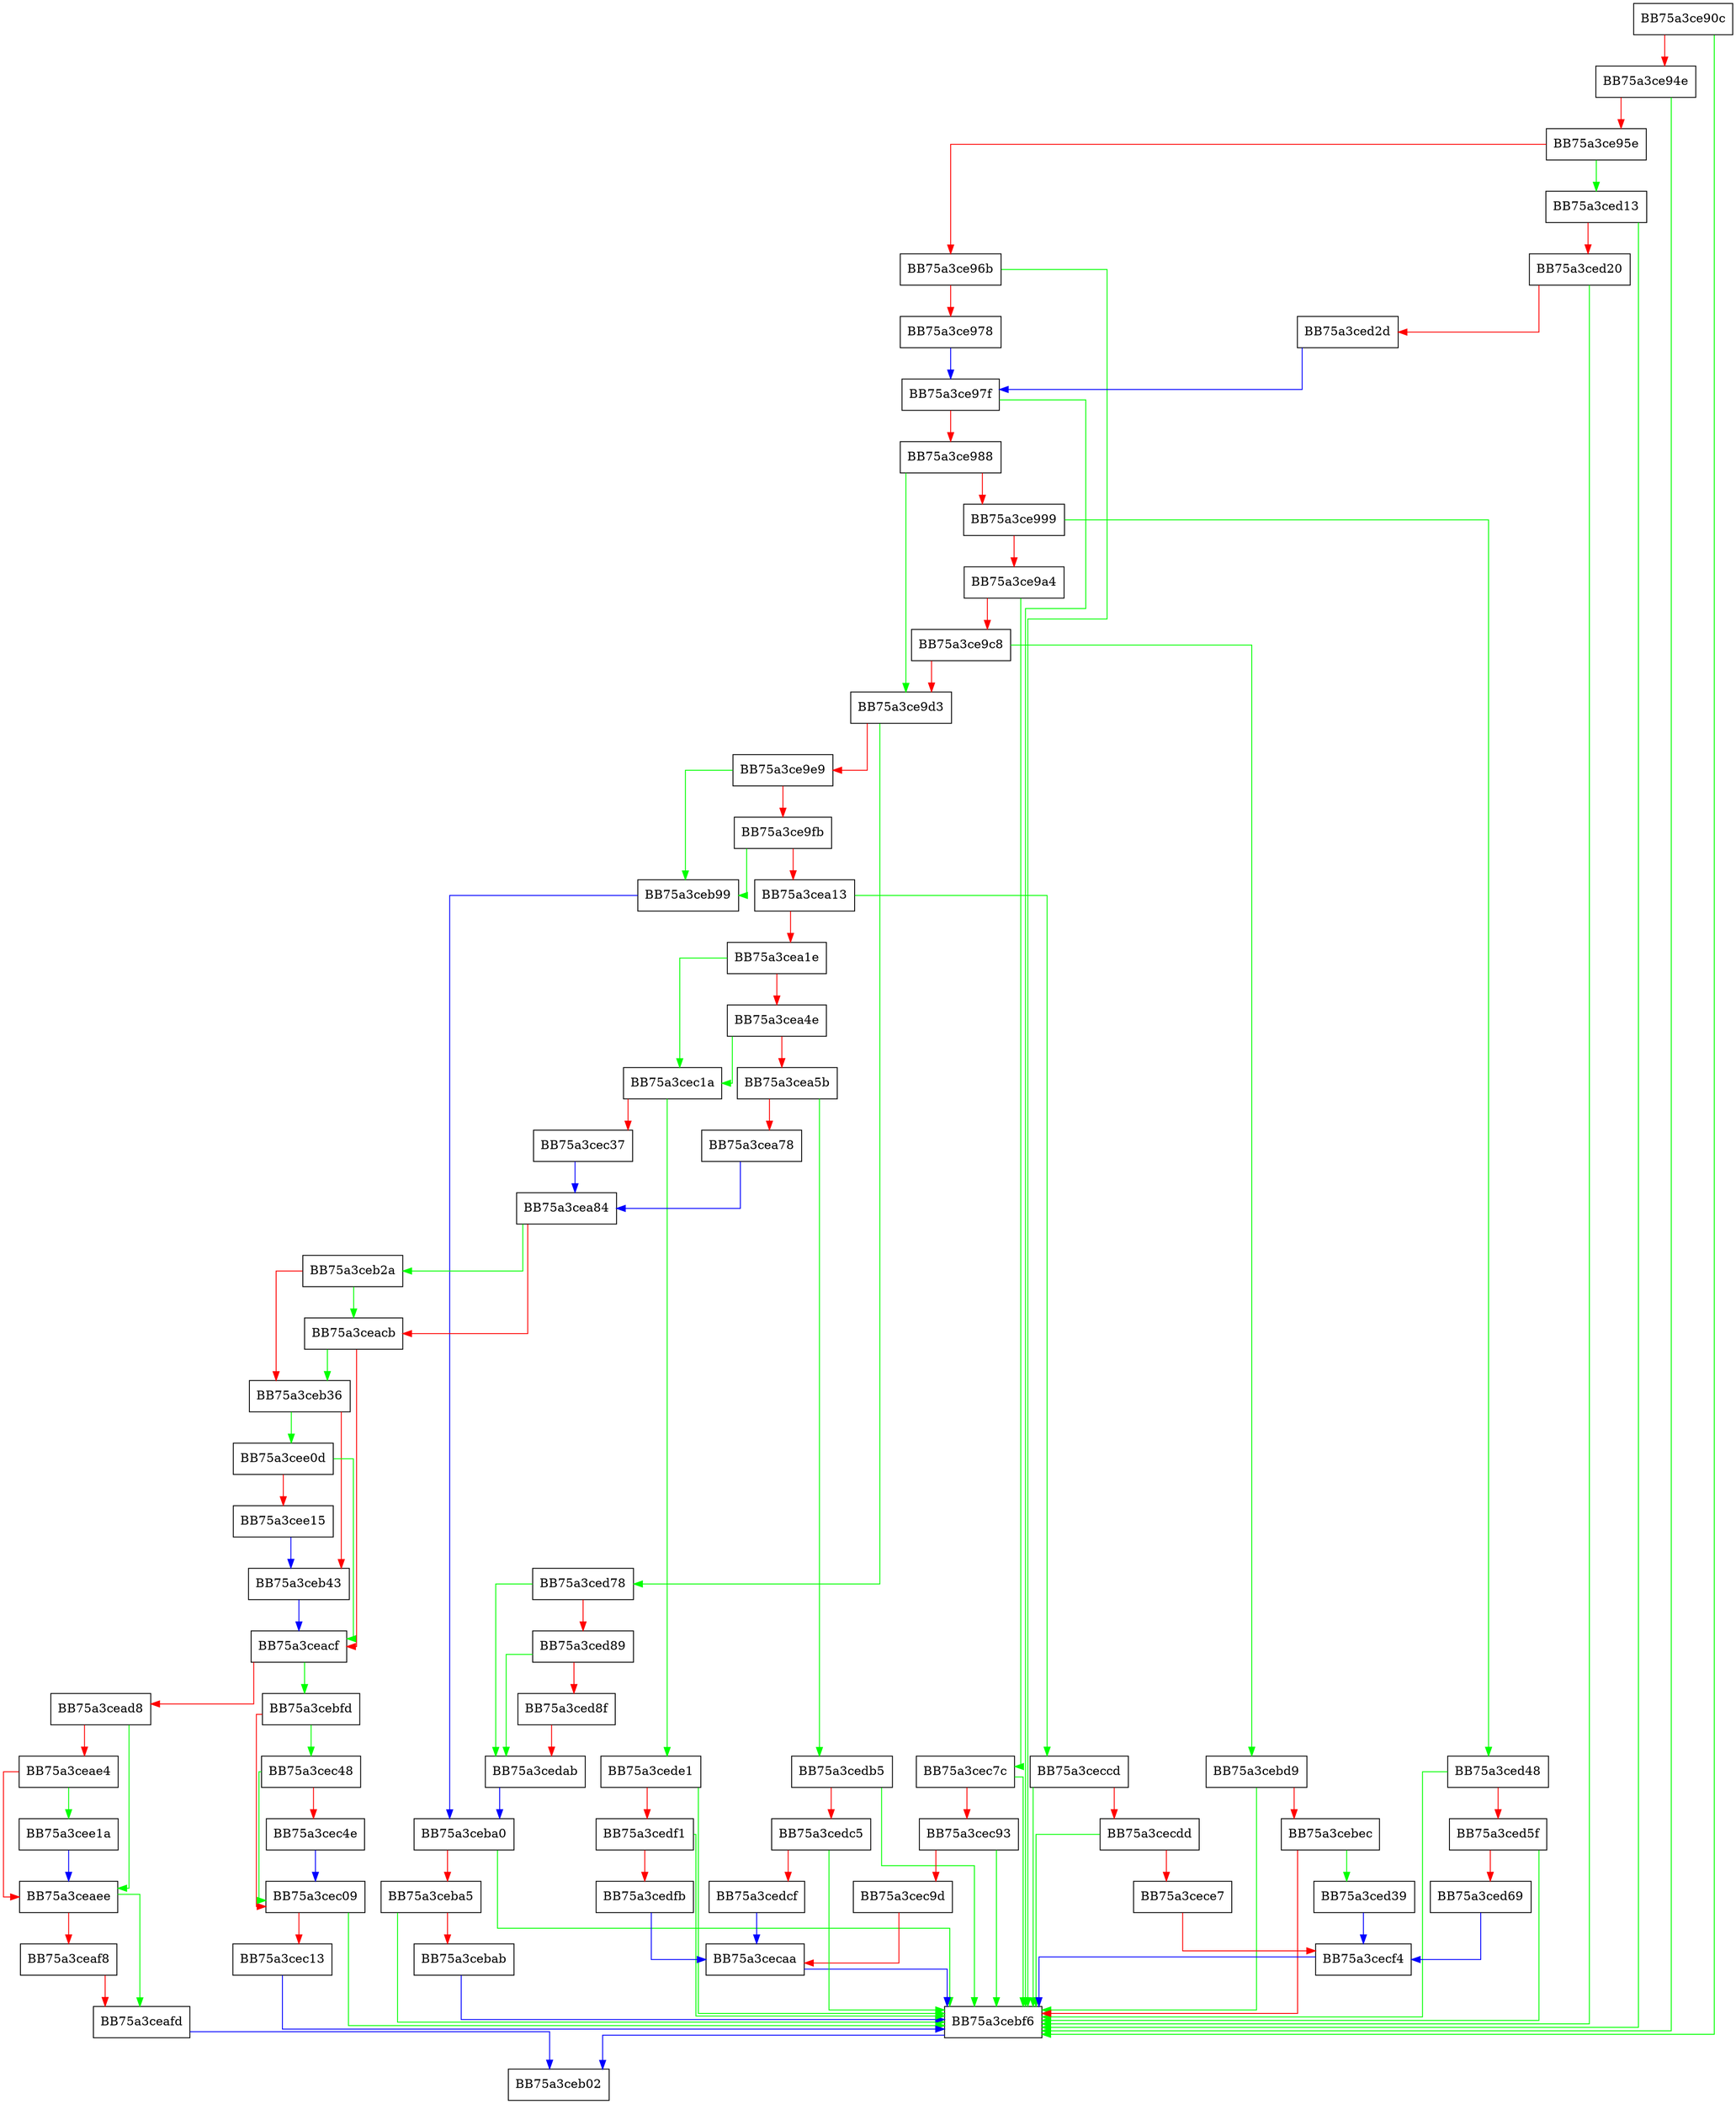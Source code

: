 digraph AddFile {
  node [shape="box"];
  graph [splines=ortho];
  BB75a3ce90c -> BB75a3cebf6 [color="green"];
  BB75a3ce90c -> BB75a3ce94e [color="red"];
  BB75a3ce94e -> BB75a3cebf6 [color="green"];
  BB75a3ce94e -> BB75a3ce95e [color="red"];
  BB75a3ce95e -> BB75a3ced13 [color="green"];
  BB75a3ce95e -> BB75a3ce96b [color="red"];
  BB75a3ce96b -> BB75a3cebf6 [color="green"];
  BB75a3ce96b -> BB75a3ce978 [color="red"];
  BB75a3ce978 -> BB75a3ce97f [color="blue"];
  BB75a3ce97f -> BB75a3cebf6 [color="green"];
  BB75a3ce97f -> BB75a3ce988 [color="red"];
  BB75a3ce988 -> BB75a3ce9d3 [color="green"];
  BB75a3ce988 -> BB75a3ce999 [color="red"];
  BB75a3ce999 -> BB75a3ced48 [color="green"];
  BB75a3ce999 -> BB75a3ce9a4 [color="red"];
  BB75a3ce9a4 -> BB75a3cec7c [color="green"];
  BB75a3ce9a4 -> BB75a3ce9c8 [color="red"];
  BB75a3ce9c8 -> BB75a3cebd9 [color="green"];
  BB75a3ce9c8 -> BB75a3ce9d3 [color="red"];
  BB75a3ce9d3 -> BB75a3ced78 [color="green"];
  BB75a3ce9d3 -> BB75a3ce9e9 [color="red"];
  BB75a3ce9e9 -> BB75a3ceb99 [color="green"];
  BB75a3ce9e9 -> BB75a3ce9fb [color="red"];
  BB75a3ce9fb -> BB75a3ceb99 [color="green"];
  BB75a3ce9fb -> BB75a3cea13 [color="red"];
  BB75a3cea13 -> BB75a3ceccd [color="green"];
  BB75a3cea13 -> BB75a3cea1e [color="red"];
  BB75a3cea1e -> BB75a3cec1a [color="green"];
  BB75a3cea1e -> BB75a3cea4e [color="red"];
  BB75a3cea4e -> BB75a3cec1a [color="green"];
  BB75a3cea4e -> BB75a3cea5b [color="red"];
  BB75a3cea5b -> BB75a3cedb5 [color="green"];
  BB75a3cea5b -> BB75a3cea78 [color="red"];
  BB75a3cea78 -> BB75a3cea84 [color="blue"];
  BB75a3cea84 -> BB75a3ceb2a [color="green"];
  BB75a3cea84 -> BB75a3ceacb [color="red"];
  BB75a3ceacb -> BB75a3ceb36 [color="green"];
  BB75a3ceacb -> BB75a3ceacf [color="red"];
  BB75a3ceacf -> BB75a3cebfd [color="green"];
  BB75a3ceacf -> BB75a3cead8 [color="red"];
  BB75a3cead8 -> BB75a3ceaee [color="green"];
  BB75a3cead8 -> BB75a3ceae4 [color="red"];
  BB75a3ceae4 -> BB75a3cee1a [color="green"];
  BB75a3ceae4 -> BB75a3ceaee [color="red"];
  BB75a3ceaee -> BB75a3ceafd [color="green"];
  BB75a3ceaee -> BB75a3ceaf8 [color="red"];
  BB75a3ceaf8 -> BB75a3ceafd [color="red"];
  BB75a3ceafd -> BB75a3ceb02 [color="blue"];
  BB75a3ceb2a -> BB75a3ceacb [color="green"];
  BB75a3ceb2a -> BB75a3ceb36 [color="red"];
  BB75a3ceb36 -> BB75a3cee0d [color="green"];
  BB75a3ceb36 -> BB75a3ceb43 [color="red"];
  BB75a3ceb43 -> BB75a3ceacf [color="blue"];
  BB75a3ceb99 -> BB75a3ceba0 [color="blue"];
  BB75a3ceba0 -> BB75a3cebf6 [color="green"];
  BB75a3ceba0 -> BB75a3ceba5 [color="red"];
  BB75a3ceba5 -> BB75a3cebf6 [color="green"];
  BB75a3ceba5 -> BB75a3cebab [color="red"];
  BB75a3cebab -> BB75a3cebf6 [color="blue"];
  BB75a3cebd9 -> BB75a3cebf6 [color="green"];
  BB75a3cebd9 -> BB75a3cebec [color="red"];
  BB75a3cebec -> BB75a3ced39 [color="green"];
  BB75a3cebec -> BB75a3cebf6 [color="red"];
  BB75a3cebf6 -> BB75a3ceb02 [color="blue"];
  BB75a3cebfd -> BB75a3cec48 [color="green"];
  BB75a3cebfd -> BB75a3cec09 [color="red"];
  BB75a3cec09 -> BB75a3cebf6 [color="green"];
  BB75a3cec09 -> BB75a3cec13 [color="red"];
  BB75a3cec13 -> BB75a3cebf6 [color="blue"];
  BB75a3cec1a -> BB75a3cede1 [color="green"];
  BB75a3cec1a -> BB75a3cec37 [color="red"];
  BB75a3cec37 -> BB75a3cea84 [color="blue"];
  BB75a3cec48 -> BB75a3cec09 [color="green"];
  BB75a3cec48 -> BB75a3cec4e [color="red"];
  BB75a3cec4e -> BB75a3cec09 [color="blue"];
  BB75a3cec7c -> BB75a3cebf6 [color="green"];
  BB75a3cec7c -> BB75a3cec93 [color="red"];
  BB75a3cec93 -> BB75a3cebf6 [color="green"];
  BB75a3cec93 -> BB75a3cec9d [color="red"];
  BB75a3cec9d -> BB75a3cecaa [color="red"];
  BB75a3cecaa -> BB75a3cebf6 [color="blue"];
  BB75a3ceccd -> BB75a3cebf6 [color="green"];
  BB75a3ceccd -> BB75a3cecdd [color="red"];
  BB75a3cecdd -> BB75a3cebf6 [color="green"];
  BB75a3cecdd -> BB75a3cece7 [color="red"];
  BB75a3cece7 -> BB75a3cecf4 [color="red"];
  BB75a3cecf4 -> BB75a3cebf6 [color="blue"];
  BB75a3ced13 -> BB75a3cebf6 [color="green"];
  BB75a3ced13 -> BB75a3ced20 [color="red"];
  BB75a3ced20 -> BB75a3cebf6 [color="green"];
  BB75a3ced20 -> BB75a3ced2d [color="red"];
  BB75a3ced2d -> BB75a3ce97f [color="blue"];
  BB75a3ced39 -> BB75a3cecf4 [color="blue"];
  BB75a3ced48 -> BB75a3cebf6 [color="green"];
  BB75a3ced48 -> BB75a3ced5f [color="red"];
  BB75a3ced5f -> BB75a3cebf6 [color="green"];
  BB75a3ced5f -> BB75a3ced69 [color="red"];
  BB75a3ced69 -> BB75a3cecf4 [color="blue"];
  BB75a3ced78 -> BB75a3cedab [color="green"];
  BB75a3ced78 -> BB75a3ced89 [color="red"];
  BB75a3ced89 -> BB75a3cedab [color="green"];
  BB75a3ced89 -> BB75a3ced8f [color="red"];
  BB75a3ced8f -> BB75a3cedab [color="red"];
  BB75a3cedab -> BB75a3ceba0 [color="blue"];
  BB75a3cedb5 -> BB75a3cebf6 [color="green"];
  BB75a3cedb5 -> BB75a3cedc5 [color="red"];
  BB75a3cedc5 -> BB75a3cebf6 [color="green"];
  BB75a3cedc5 -> BB75a3cedcf [color="red"];
  BB75a3cedcf -> BB75a3cecaa [color="blue"];
  BB75a3cede1 -> BB75a3cebf6 [color="green"];
  BB75a3cede1 -> BB75a3cedf1 [color="red"];
  BB75a3cedf1 -> BB75a3cebf6 [color="green"];
  BB75a3cedf1 -> BB75a3cedfb [color="red"];
  BB75a3cedfb -> BB75a3cecaa [color="blue"];
  BB75a3cee0d -> BB75a3ceacf [color="green"];
  BB75a3cee0d -> BB75a3cee15 [color="red"];
  BB75a3cee15 -> BB75a3ceb43 [color="blue"];
  BB75a3cee1a -> BB75a3ceaee [color="blue"];
}